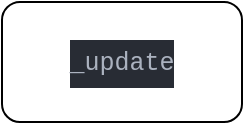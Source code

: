 <mxfile version="13.10.0" type="embed">
    <diagram id="EpwcFCFollWsmUDo5AvQ" name="第 1 页">
        <mxGraphModel dx="612" dy="830" grid="1" gridSize="10" guides="1" tooltips="1" connect="1" arrows="1" fold="1" page="1" pageScale="1" pageWidth="827" pageHeight="1169" math="0" shadow="0">
            <root>
                <mxCell id="0"/>
                <mxCell id="1" parent="0"/>
                <mxCell id="2" value="&lt;div style=&quot;color: rgb(171 , 178 , 191) ; background-color: rgb(40 , 44 , 52) ; font-family: &amp;#34;consolas&amp;#34; , &amp;#34;courier new&amp;#34; , monospace ; font-size: 12.5px ; line-height: 24px&quot;&gt;_update&lt;/div&gt;" style="rounded=1;whiteSpace=wrap;html=1;" vertex="1" parent="1">
                    <mxGeometry x="270" y="120" width="120" height="60" as="geometry"/>
                </mxCell>
            </root>
        </mxGraphModel>
    </diagram>
</mxfile>